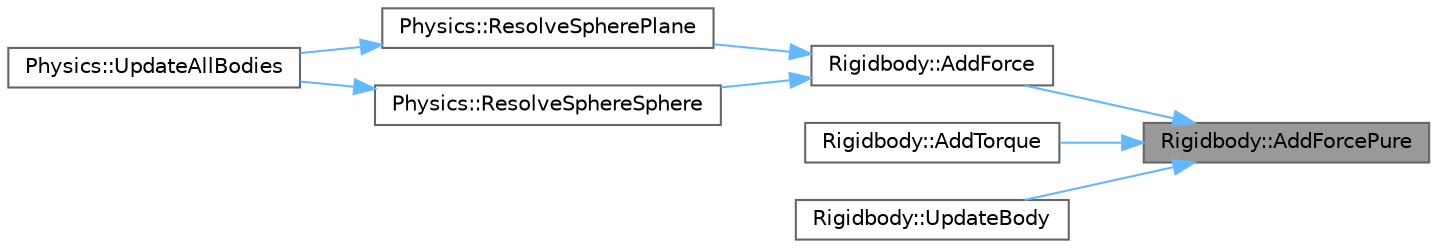 digraph "Rigidbody::AddForcePure"
{
 // LATEX_PDF_SIZE
  bgcolor="transparent";
  edge [fontname=Helvetica,fontsize=10,labelfontname=Helvetica,labelfontsize=10];
  node [fontname=Helvetica,fontsize=10,shape=box,height=0.2,width=0.4];
  rankdir="RL";
  Node1 [label="Rigidbody::AddForcePure",height=0.2,width=0.4,color="gray40", fillcolor="grey60", style="filled", fontcolor="black",tooltip="Adds force, ignoring mass"];
  Node1 -> Node2 [dir="back",color="steelblue1",style="solid"];
  Node2 [label="Rigidbody::AddForce",height=0.2,width=0.4,color="grey40", fillcolor="white", style="filled",URL="$class_rigidbody.html#ad968aba72e2d80dc282ce7a2f2639ca2",tooltip="Adds force, factoring in mass"];
  Node2 -> Node3 [dir="back",color="steelblue1",style="solid"];
  Node3 [label="Physics::ResolveSpherePlane",height=0.2,width=0.4,color="grey40", fillcolor="white", style="filled",URL="$class_physics.html#a736d261010f60931a23fb0ce91700225",tooltip="Resolves a collision between one sphere RigidBody and one plane RigidBody"];
  Node3 -> Node4 [dir="back",color="steelblue1",style="solid"];
  Node4 [label="Physics::UpdateAllBodies",height=0.2,width=0.4,color="grey40", fillcolor="white", style="filled",URL="$class_physics.html#a5dcd928dfbdca3feaefc1d9ca070683a",tooltip="Executes the physics tick on all physics objects in vector"];
  Node2 -> Node5 [dir="back",color="steelblue1",style="solid"];
  Node5 [label="Physics::ResolveSphereSphere",height=0.2,width=0.4,color="grey40", fillcolor="white", style="filled",URL="$class_physics.html#aa343c30848ec0030d0c73719cbcabc05",tooltip="Resolves a collision between two sphere Rigidbodies"];
  Node5 -> Node4 [dir="back",color="steelblue1",style="solid"];
  Node1 -> Node6 [dir="back",color="steelblue1",style="solid"];
  Node6 [label="Rigidbody::AddTorque",height=0.2,width=0.4,color="grey40", fillcolor="white", style="filled",URL="$class_rigidbody.html#a3d0c1261b8b18b94843a83c4bd115318",tooltip="Adds torque, factoring in mass"];
  Node1 -> Node7 [dir="back",color="steelblue1",style="solid"];
  Node7 [label="Rigidbody::UpdateBody",height=0.2,width=0.4,color="grey40", fillcolor="white", style="filled",URL="$class_rigidbody.html#a3489a4d160049331712e71179e7ecebd",tooltip="Executes a physics tick on this object"];
}
